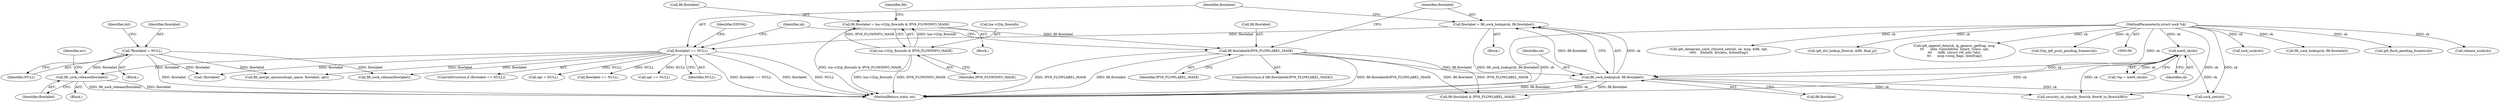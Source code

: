 digraph "0_linux_45f6fad84cc305103b28d73482b344d7f5b76f39_19@pointer" {
"1000376" [label="(Call,fl6_sock_release(flowlabel))"];
"1000125" [label="(Call,*flowlabel = NULL)"];
"1000252" [label="(Call,flowlabel == NULL)"];
"1000244" [label="(Call,flowlabel = fl6_sock_lookup(sk, fl6.flowlabel))"];
"1000246" [label="(Call,fl6_sock_lookup(sk, fl6.flowlabel))"];
"1000118" [label="(Call,inet6_sk(sk))"];
"1000107" [label="(MethodParameterIn,struct sock *sk)"];
"1000238" [label="(Call,fl6.flowlabel&IPV6_FLOWLABEL_MASK)"];
"1000228" [label="(Call,fl6.flowlabel = lsa->l2tp_flowinfo & IPV6_FLOWINFO_MASK)"];
"1000232" [label="(Call,lsa->l2tp_flowinfo & IPV6_FLOWINFO_MASK)"];
"1000654" [label="(MethodReturn,static int)"];
"1000251" [label="(ControlStructure,if (flowlabel == NULL))"];
"1000116" [label="(Call,*np = inet6_sk(sk))"];
"1000242" [label="(Identifier,IPV6_FLOWLABEL_MASK)"];
"1000584" [label="(Call,lock_sock(sk))"];
"1000126" [label="(Identifier,flowlabel)"];
"1000237" [label="(ControlStructure,if (fl6.flowlabel&IPV6_FLOWLABEL_MASK))"];
"1000379" [label="(Identifier,err)"];
"1000118" [label="(Call,inet6_sk(sk))"];
"1000107" [label="(MethodParameterIn,struct sock *sk)"];
"1000228" [label="(Call,fl6.flowlabel = lsa->l2tp_flowinfo & IPV6_FLOWINFO_MASK)"];
"1000127" [label="(Identifier,NULL)"];
"1000358" [label="(Call,sock_net(sk))"];
"1000232" [label="(Call,lsa->l2tp_flowinfo & IPV6_FLOWINFO_MASK)"];
"1000244" [label="(Call,flowlabel = fl6_sock_lookup(sk, fl6.flowlabel))"];
"1000233" [label="(Call,lsa->l2tp_flowinfo)"];
"1000413" [label="(Call,opt = NULL)"];
"1000392" [label="(Call,fl6_sock_lookup(sk, fl6.flowlabel))"];
"1000377" [label="(Identifier,flowlabel)"];
"1000227" [label="(Block,)"];
"1000628" [label="(Call,fl6_sock_release(flowlabel))"];
"1000110" [label="(Block,)"];
"1000608" [label="(Call,ip6_flush_pending_frames(sk))"];
"1000375" [label="(Block,)"];
"1000125" [label="(Call,*flowlabel = NULL)"];
"1000252" [label="(Call,flowlabel == NULL)"];
"1000119" [label="(Identifier,sk)"];
"1000622" [label="(Call,release_sock(sk))"];
"1000130" [label="(Identifier,dst)"];
"1000248" [label="(Call,fl6.flowlabel)"];
"1000376" [label="(Call,fl6_sock_release(flowlabel))"];
"1000229" [label="(Call,fl6.flowlabel)"];
"1000253" [label="(Identifier,flowlabel)"];
"1000398" [label="(Call,flowlabel == NULL)"];
"1000417" [label="(Call,opt == NULL)"];
"1000243" [label="(Block,)"];
"1000357" [label="(Call,ip6_datagram_send_ctl(sock_net(sk), sk, msg, &fl6, opt,\n\t\t\t\t\t    &hlimit, &tclass, &dontfrag))"];
"1000254" [label="(Identifier,NULL)"];
"1000533" [label="(Call,ip6_dst_lookup_flow(sk, &fl6, final_p))"];
"1000588" [label="(Call,ip6_append_data(sk, ip_generic_getfrag, msg,\n\t\t\t      ulen, transhdrlen, hlimit, tclass, opt,\n\t\t\t      &fl6, (struct rt6_info *)dst,\n\t\t\t      msg->msg_flags, dontfrag))"];
"1000238" [label="(Call,fl6.flowlabel&IPV6_FLOWLABEL_MASK)"];
"1000245" [label="(Identifier,flowlabel)"];
"1000246" [label="(Call,fl6_sock_lookup(sk, fl6.flowlabel))"];
"1000247" [label="(Identifier,sk)"];
"1000262" [label="(Identifier,sk)"];
"1000240" [label="(Identifier,fl6)"];
"1000387" [label="(Call,!flowlabel)"];
"1000236" [label="(Identifier,IPV6_FLOWINFO_MASK)"];
"1000382" [label="(Call,fl6.flowlabel & IPV6_FLOWLABEL_MASK)"];
"1000257" [label="(Identifier,EINVAL)"];
"1000526" [label="(Call,security_sk_classify_flow(sk, flowi6_to_flowi(&fl6)))"];
"1000429" [label="(Call,fl6_merge_options(&opt_space, flowlabel, opt))"];
"1000239" [label="(Call,fl6.flowlabel)"];
"1000620" [label="(Call,l2tp_ip6_push_pending_frames(sk))"];
"1000376" -> "1000375"  [label="AST: "];
"1000376" -> "1000377"  [label="CFG: "];
"1000377" -> "1000376"  [label="AST: "];
"1000379" -> "1000376"  [label="CFG: "];
"1000376" -> "1000654"  [label="DDG: fl6_sock_release(flowlabel)"];
"1000376" -> "1000654"  [label="DDG: flowlabel"];
"1000125" -> "1000376"  [label="DDG: flowlabel"];
"1000252" -> "1000376"  [label="DDG: flowlabel"];
"1000125" -> "1000110"  [label="AST: "];
"1000125" -> "1000127"  [label="CFG: "];
"1000126" -> "1000125"  [label="AST: "];
"1000127" -> "1000125"  [label="AST: "];
"1000130" -> "1000125"  [label="CFG: "];
"1000125" -> "1000654"  [label="DDG: flowlabel"];
"1000125" -> "1000387"  [label="DDG: flowlabel"];
"1000125" -> "1000429"  [label="DDG: flowlabel"];
"1000125" -> "1000628"  [label="DDG: flowlabel"];
"1000252" -> "1000251"  [label="AST: "];
"1000252" -> "1000254"  [label="CFG: "];
"1000253" -> "1000252"  [label="AST: "];
"1000254" -> "1000252"  [label="AST: "];
"1000257" -> "1000252"  [label="CFG: "];
"1000262" -> "1000252"  [label="CFG: "];
"1000252" -> "1000654"  [label="DDG: flowlabel"];
"1000252" -> "1000654"  [label="DDG: NULL"];
"1000252" -> "1000654"  [label="DDG: flowlabel == NULL"];
"1000244" -> "1000252"  [label="DDG: flowlabel"];
"1000252" -> "1000387"  [label="DDG: flowlabel"];
"1000252" -> "1000398"  [label="DDG: NULL"];
"1000252" -> "1000413"  [label="DDG: NULL"];
"1000252" -> "1000417"  [label="DDG: NULL"];
"1000252" -> "1000429"  [label="DDG: flowlabel"];
"1000252" -> "1000628"  [label="DDG: flowlabel"];
"1000244" -> "1000243"  [label="AST: "];
"1000244" -> "1000246"  [label="CFG: "];
"1000245" -> "1000244"  [label="AST: "];
"1000246" -> "1000244"  [label="AST: "];
"1000253" -> "1000244"  [label="CFG: "];
"1000244" -> "1000654"  [label="DDG: fl6_sock_lookup(sk, fl6.flowlabel)"];
"1000246" -> "1000244"  [label="DDG: sk"];
"1000246" -> "1000244"  [label="DDG: fl6.flowlabel"];
"1000246" -> "1000248"  [label="CFG: "];
"1000247" -> "1000246"  [label="AST: "];
"1000248" -> "1000246"  [label="AST: "];
"1000246" -> "1000654"  [label="DDG: fl6.flowlabel"];
"1000246" -> "1000654"  [label="DDG: sk"];
"1000118" -> "1000246"  [label="DDG: sk"];
"1000107" -> "1000246"  [label="DDG: sk"];
"1000238" -> "1000246"  [label="DDG: fl6.flowlabel"];
"1000246" -> "1000358"  [label="DDG: sk"];
"1000246" -> "1000382"  [label="DDG: fl6.flowlabel"];
"1000246" -> "1000526"  [label="DDG: sk"];
"1000118" -> "1000116"  [label="AST: "];
"1000118" -> "1000119"  [label="CFG: "];
"1000119" -> "1000118"  [label="AST: "];
"1000116" -> "1000118"  [label="CFG: "];
"1000118" -> "1000654"  [label="DDG: sk"];
"1000118" -> "1000116"  [label="DDG: sk"];
"1000107" -> "1000118"  [label="DDG: sk"];
"1000118" -> "1000358"  [label="DDG: sk"];
"1000118" -> "1000526"  [label="DDG: sk"];
"1000107" -> "1000106"  [label="AST: "];
"1000107" -> "1000654"  [label="DDG: sk"];
"1000107" -> "1000358"  [label="DDG: sk"];
"1000107" -> "1000357"  [label="DDG: sk"];
"1000107" -> "1000392"  [label="DDG: sk"];
"1000107" -> "1000526"  [label="DDG: sk"];
"1000107" -> "1000533"  [label="DDG: sk"];
"1000107" -> "1000584"  [label="DDG: sk"];
"1000107" -> "1000588"  [label="DDG: sk"];
"1000107" -> "1000608"  [label="DDG: sk"];
"1000107" -> "1000620"  [label="DDG: sk"];
"1000107" -> "1000622"  [label="DDG: sk"];
"1000238" -> "1000237"  [label="AST: "];
"1000238" -> "1000242"  [label="CFG: "];
"1000239" -> "1000238"  [label="AST: "];
"1000242" -> "1000238"  [label="AST: "];
"1000245" -> "1000238"  [label="CFG: "];
"1000262" -> "1000238"  [label="CFG: "];
"1000238" -> "1000654"  [label="DDG: fl6.flowlabel"];
"1000238" -> "1000654"  [label="DDG: fl6.flowlabel&IPV6_FLOWLABEL_MASK"];
"1000238" -> "1000654"  [label="DDG: IPV6_FLOWLABEL_MASK"];
"1000228" -> "1000238"  [label="DDG: fl6.flowlabel"];
"1000238" -> "1000382"  [label="DDG: fl6.flowlabel"];
"1000238" -> "1000382"  [label="DDG: IPV6_FLOWLABEL_MASK"];
"1000228" -> "1000227"  [label="AST: "];
"1000228" -> "1000232"  [label="CFG: "];
"1000229" -> "1000228"  [label="AST: "];
"1000232" -> "1000228"  [label="AST: "];
"1000240" -> "1000228"  [label="CFG: "];
"1000228" -> "1000654"  [label="DDG: lsa->l2tp_flowinfo & IPV6_FLOWINFO_MASK"];
"1000232" -> "1000228"  [label="DDG: lsa->l2tp_flowinfo"];
"1000232" -> "1000228"  [label="DDG: IPV6_FLOWINFO_MASK"];
"1000232" -> "1000236"  [label="CFG: "];
"1000233" -> "1000232"  [label="AST: "];
"1000236" -> "1000232"  [label="AST: "];
"1000232" -> "1000654"  [label="DDG: IPV6_FLOWINFO_MASK"];
"1000232" -> "1000654"  [label="DDG: lsa->l2tp_flowinfo"];
}
